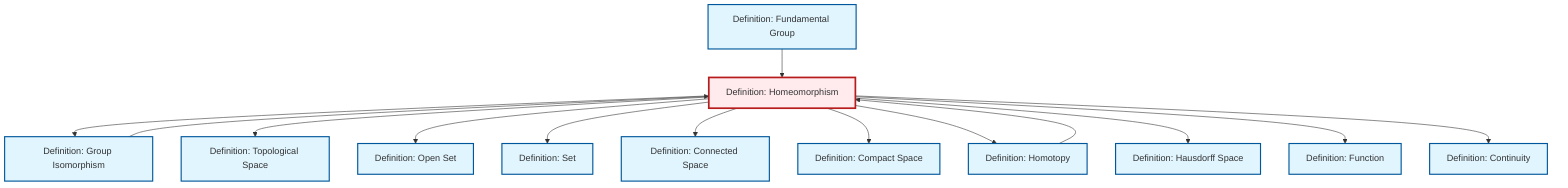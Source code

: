 graph TD
    classDef definition fill:#e1f5fe,stroke:#01579b,stroke-width:2px
    classDef theorem fill:#f3e5f5,stroke:#4a148c,stroke-width:2px
    classDef axiom fill:#fff3e0,stroke:#e65100,stroke-width:2px
    classDef example fill:#e8f5e9,stroke:#1b5e20,stroke-width:2px
    classDef current fill:#ffebee,stroke:#b71c1c,stroke-width:3px
    def-topological-space["Definition: Topological Space"]:::definition
    def-connected["Definition: Connected Space"]:::definition
    def-continuity["Definition: Continuity"]:::definition
    def-set["Definition: Set"]:::definition
    def-open-set["Definition: Open Set"]:::definition
    def-fundamental-group["Definition: Fundamental Group"]:::definition
    def-homeomorphism["Definition: Homeomorphism"]:::definition
    def-isomorphism["Definition: Group Isomorphism"]:::definition
    def-hausdorff["Definition: Hausdorff Space"]:::definition
    def-function["Definition: Function"]:::definition
    def-homotopy["Definition: Homotopy"]:::definition
    def-compact["Definition: Compact Space"]:::definition
    def-fundamental-group --> def-homeomorphism
    def-homotopy --> def-homeomorphism
    def-homeomorphism --> def-isomorphism
    def-isomorphism --> def-homeomorphism
    def-homeomorphism --> def-topological-space
    def-homeomorphism --> def-open-set
    def-homeomorphism --> def-set
    def-homeomorphism --> def-connected
    def-homeomorphism --> def-compact
    def-homeomorphism --> def-homotopy
    def-homeomorphism --> def-hausdorff
    def-homeomorphism --> def-function
    def-homeomorphism --> def-continuity
    class def-homeomorphism current